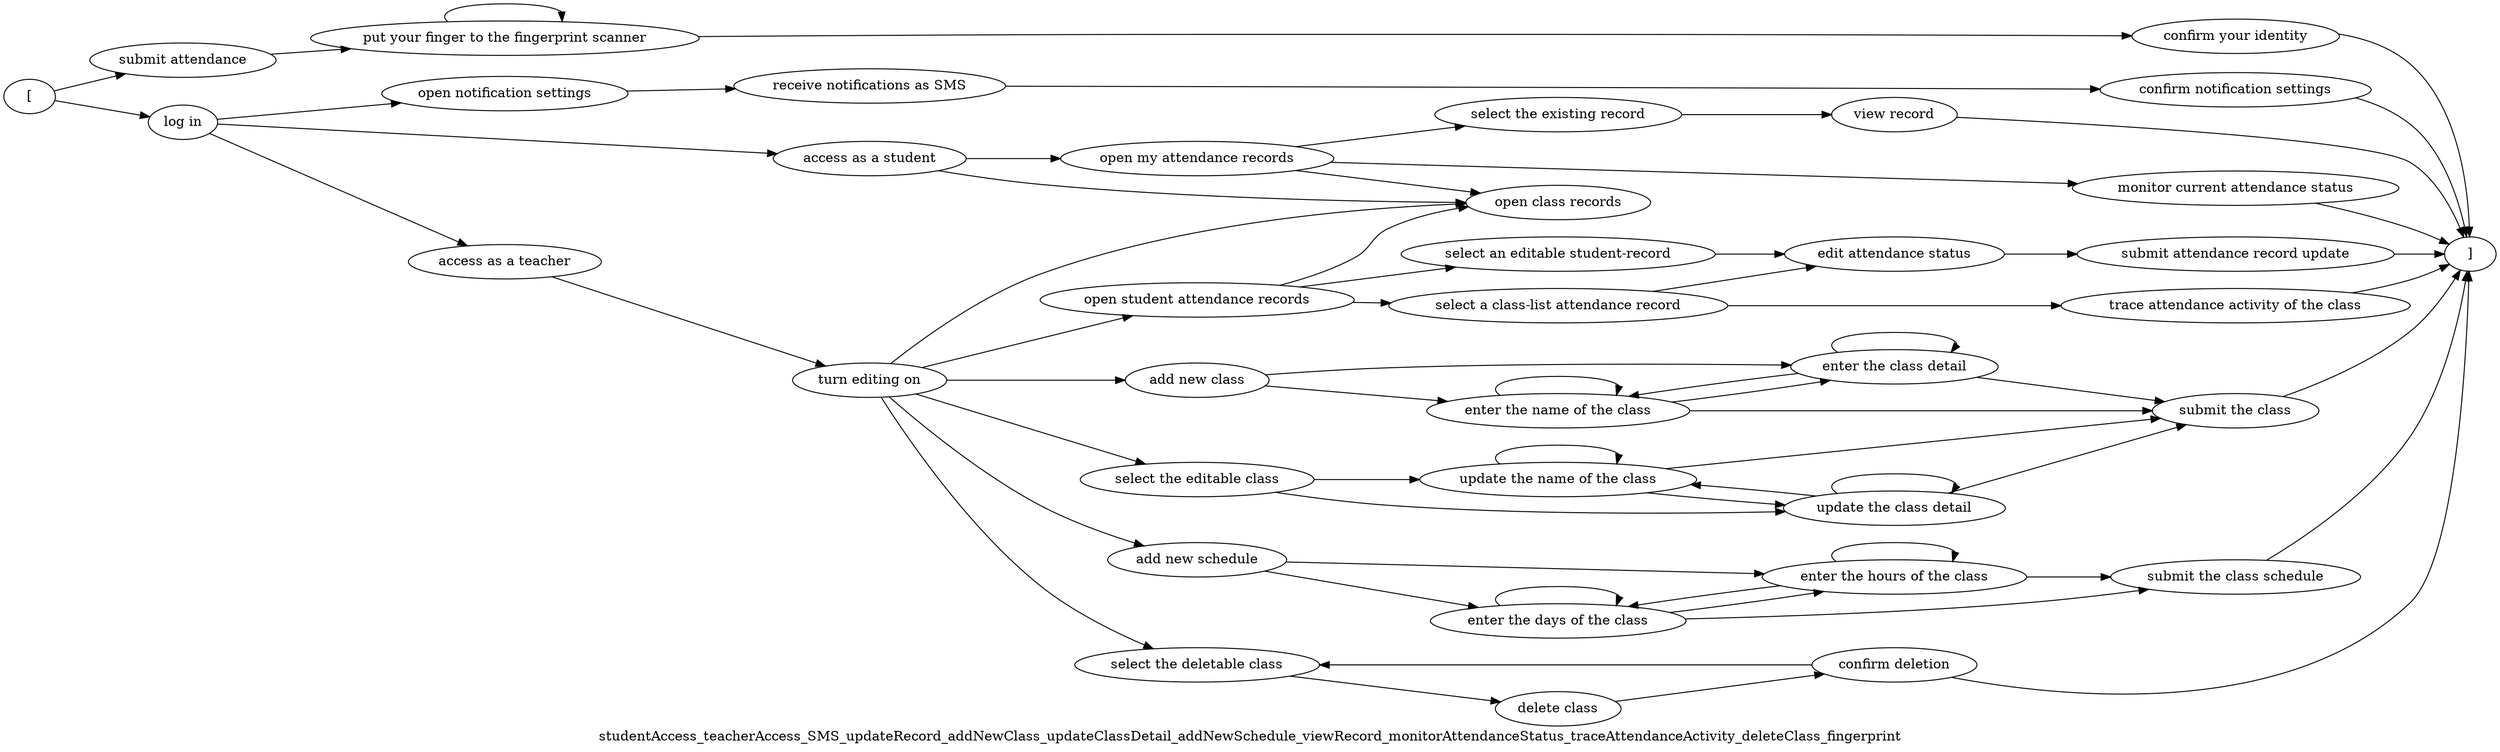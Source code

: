 digraph G {
rankdir = LR
label = "studentAccess_teacherAccess_SMS_updateRecord_addNewClass_updateClassDetail_addNewSchedule_viewRecord_monitorAttendanceStatus_traceAttendanceActivity_deleteClass_fingerprint";
esg1_vertex0 -> esg1_vertex2;
esg1_vertex3 -> esg1_vertex1;
esg1_vertex0 -> esg1_vertex4;
esg1_vertex4 -> esg1_vertex5;
esg1_vertex6 -> esg1_vertex1;
esg1_vertex8 -> esg1_vertex9;
esg1_vertex4 -> esg1_vertex8;
esg1_vertex8 -> esg1_vertex7;
esg1_vertex9 -> esg1_vertex7;
esg1_vertex4 -> esg1_vertex10;
esg1_vertex10 -> esg1_vertex11;
esg1_vertex11 -> esg1_vertex12;
esg1_vertex11 -> esg1_vertex7;
esg1_vertex12 -> esg1_vertex7;
esg1_vertex5 -> esg1_vertex13;
esg1_vertex13 -> esg1_vertex6;
esg1_vertex12 -> esg1_vertex14;
esg1_vertex12 -> esg1_vertex15;
esg1_vertex16 -> esg1_vertex1;
esg1_vertex14 -> esg1_vertex17;
esg1_vertex15 -> esg1_vertex17;
esg1_vertex17 -> esg1_vertex16;
esg1_vertex18 -> esg1_vertex19;
esg1_vertex19 -> esg1_vertex20;
esg1_vertex18 -> esg1_vertex20;
esg1_vertex20 -> esg1_vertex19;
esg1_vertex20 -> esg1_vertex21;
esg1_vertex19 -> esg1_vertex21;
esg1_vertex19 -> esg1_vertex19;
esg1_vertex20 -> esg1_vertex20;
esg1_vertex11 -> esg1_vertex18;
esg1_vertex21 -> esg1_vertex1;
esg1_vertex11 -> esg1_vertex22;
esg1_vertex23 -> esg1_vertex24;
esg1_vertex24 -> esg1_vertex23;
esg1_vertex23 -> esg1_vertex21;
esg1_vertex24 -> esg1_vertex21;
esg1_vertex23 -> esg1_vertex23;
esg1_vertex24 -> esg1_vertex24;
esg1_vertex22 -> esg1_vertex23;
esg1_vertex22 -> esg1_vertex24;
esg1_vertex25 -> esg1_vertex26;
esg1_vertex26 -> esg1_vertex27;
esg1_vertex25 -> esg1_vertex27;
esg1_vertex27 -> esg1_vertex26;
esg1_vertex27 -> esg1_vertex28;
esg1_vertex26 -> esg1_vertex28;
esg1_vertex26 -> esg1_vertex26;
esg1_vertex27 -> esg1_vertex27;
esg1_vertex11 -> esg1_vertex25;
esg1_vertex28 -> esg1_vertex1;
esg1_vertex29 -> esg1_vertex30;
esg1_vertex9 -> esg1_vertex29;
esg1_vertex30 -> esg1_vertex1;
esg1_vertex31 -> esg1_vertex1;
esg1_vertex9 -> esg1_vertex31;
esg1_vertex14 -> esg1_vertex32;
esg1_vertex32 -> esg1_vertex1;
esg1_vertex33 -> esg1_vertex34;
esg1_vertex34 -> esg1_vertex1;
esg1_vertex11 -> esg1_vertex35;
esg1_vertex35 -> esg1_vertex33;
esg1_vertex34 -> esg1_vertex35;
esg1_vertex36 -> esg1_vertex36;
esg1_vertex2 -> esg1_vertex36;
esg1_vertex36 -> esg1_vertex3;
esg1_vertex0 [label = "["]
esg1_vertex2 [label = "submit attendance"]
esg1_vertex3 [label = "confirm your identity"]
esg1_vertex1 [label = "]"]
esg1_vertex4 [label = "log in"]
esg1_vertex5 [label = "open notification settings"]
esg1_vertex6 [label = "confirm notification settings"]
esg1_vertex8 [label = "access as a student"]
esg1_vertex9 [label = "open my attendance records"]
esg1_vertex7 [label = "open class records"]
esg1_vertex10 [label = "access as a teacher"]
esg1_vertex11 [label = "turn editing on"]
esg1_vertex12 [label = "open student attendance records"]
esg1_vertex13 [label = "receive notifications as SMS"]
esg1_vertex14 [label = "select a class-list attendance record"]
esg1_vertex15 [label = "select an editable student-record"]
esg1_vertex16 [label = "submit attendance record update"]
esg1_vertex17 [label = "edit attendance status"]
esg1_vertex18 [label = "add new class"]
esg1_vertex19 [label = "enter the name of the class"]
esg1_vertex20 [label = "enter the class detail"]
esg1_vertex21 [label = "submit the class"]
esg1_vertex22 [label = "select the editable class"]
esg1_vertex23 [label = "update the name of the class"]
esg1_vertex24 [label = "update the class detail"]
esg1_vertex25 [label = "add new schedule"]
esg1_vertex26 [label = "enter the days of the class"]
esg1_vertex27 [label = "enter the hours of the class"]
esg1_vertex28 [label = "submit the class schedule"]
esg1_vertex29 [label = "select the existing record"]
esg1_vertex30 [label = "view record"]
esg1_vertex31 [label = "monitor current attendance status"]
esg1_vertex32 [label = "trace attendance activity of the class"]
esg1_vertex33 [label = "delete class"]
esg1_vertex34 [label = "confirm deletion"]
esg1_vertex35 [label = "select the deletable class"]
esg1_vertex36 [label = "put your finger to the fingerprint scanner"]
}
